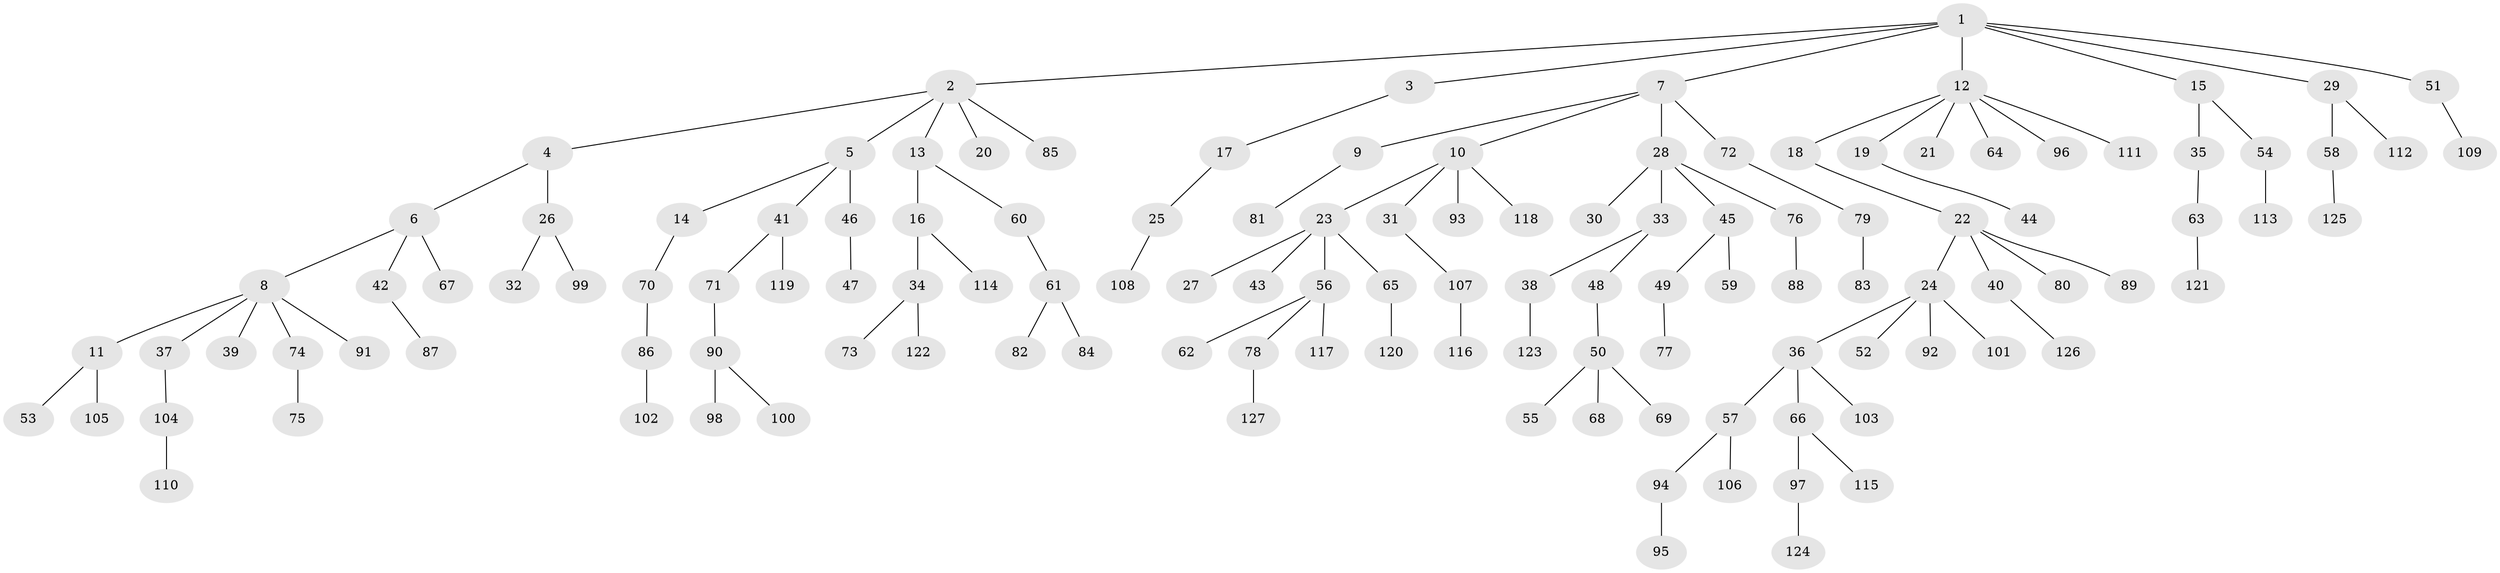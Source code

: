 // Generated by graph-tools (version 1.1) at 2025/02/03/09/25 03:02:16]
// undirected, 127 vertices, 126 edges
graph export_dot {
graph [start="1"]
  node [color=gray90,style=filled];
  1;
  2;
  3;
  4;
  5;
  6;
  7;
  8;
  9;
  10;
  11;
  12;
  13;
  14;
  15;
  16;
  17;
  18;
  19;
  20;
  21;
  22;
  23;
  24;
  25;
  26;
  27;
  28;
  29;
  30;
  31;
  32;
  33;
  34;
  35;
  36;
  37;
  38;
  39;
  40;
  41;
  42;
  43;
  44;
  45;
  46;
  47;
  48;
  49;
  50;
  51;
  52;
  53;
  54;
  55;
  56;
  57;
  58;
  59;
  60;
  61;
  62;
  63;
  64;
  65;
  66;
  67;
  68;
  69;
  70;
  71;
  72;
  73;
  74;
  75;
  76;
  77;
  78;
  79;
  80;
  81;
  82;
  83;
  84;
  85;
  86;
  87;
  88;
  89;
  90;
  91;
  92;
  93;
  94;
  95;
  96;
  97;
  98;
  99;
  100;
  101;
  102;
  103;
  104;
  105;
  106;
  107;
  108;
  109;
  110;
  111;
  112;
  113;
  114;
  115;
  116;
  117;
  118;
  119;
  120;
  121;
  122;
  123;
  124;
  125;
  126;
  127;
  1 -- 2;
  1 -- 3;
  1 -- 7;
  1 -- 12;
  1 -- 15;
  1 -- 29;
  1 -- 51;
  2 -- 4;
  2 -- 5;
  2 -- 13;
  2 -- 20;
  2 -- 85;
  3 -- 17;
  4 -- 6;
  4 -- 26;
  5 -- 14;
  5 -- 41;
  5 -- 46;
  6 -- 8;
  6 -- 42;
  6 -- 67;
  7 -- 9;
  7 -- 10;
  7 -- 28;
  7 -- 72;
  8 -- 11;
  8 -- 37;
  8 -- 39;
  8 -- 74;
  8 -- 91;
  9 -- 81;
  10 -- 23;
  10 -- 31;
  10 -- 93;
  10 -- 118;
  11 -- 53;
  11 -- 105;
  12 -- 18;
  12 -- 19;
  12 -- 21;
  12 -- 64;
  12 -- 96;
  12 -- 111;
  13 -- 16;
  13 -- 60;
  14 -- 70;
  15 -- 35;
  15 -- 54;
  16 -- 34;
  16 -- 114;
  17 -- 25;
  18 -- 22;
  19 -- 44;
  22 -- 24;
  22 -- 40;
  22 -- 80;
  22 -- 89;
  23 -- 27;
  23 -- 43;
  23 -- 56;
  23 -- 65;
  24 -- 36;
  24 -- 52;
  24 -- 92;
  24 -- 101;
  25 -- 108;
  26 -- 32;
  26 -- 99;
  28 -- 30;
  28 -- 33;
  28 -- 45;
  28 -- 76;
  29 -- 58;
  29 -- 112;
  31 -- 107;
  33 -- 38;
  33 -- 48;
  34 -- 73;
  34 -- 122;
  35 -- 63;
  36 -- 57;
  36 -- 66;
  36 -- 103;
  37 -- 104;
  38 -- 123;
  40 -- 126;
  41 -- 71;
  41 -- 119;
  42 -- 87;
  45 -- 49;
  45 -- 59;
  46 -- 47;
  48 -- 50;
  49 -- 77;
  50 -- 55;
  50 -- 68;
  50 -- 69;
  51 -- 109;
  54 -- 113;
  56 -- 62;
  56 -- 78;
  56 -- 117;
  57 -- 94;
  57 -- 106;
  58 -- 125;
  60 -- 61;
  61 -- 82;
  61 -- 84;
  63 -- 121;
  65 -- 120;
  66 -- 97;
  66 -- 115;
  70 -- 86;
  71 -- 90;
  72 -- 79;
  74 -- 75;
  76 -- 88;
  78 -- 127;
  79 -- 83;
  86 -- 102;
  90 -- 98;
  90 -- 100;
  94 -- 95;
  97 -- 124;
  104 -- 110;
  107 -- 116;
}
